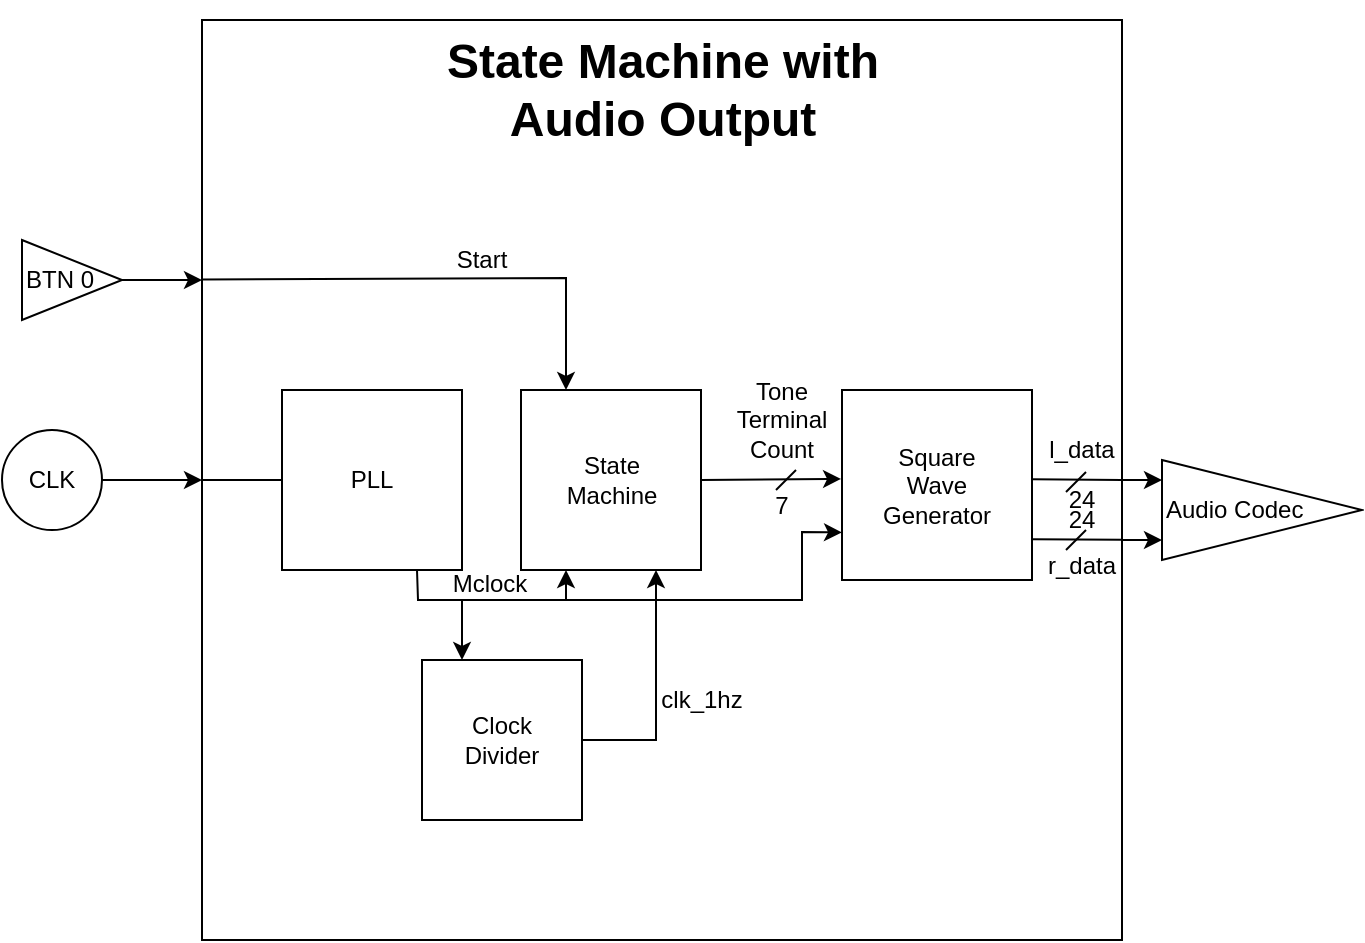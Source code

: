 <mxfile version="12.1.9" type="google" pages="1"><diagram id="rsohMf8yzobgX6Sh4gYU" name="Page-1"><mxGraphModel dx="854" dy="436" grid="1" gridSize="10" guides="1" tooltips="1" connect="1" arrows="1" fold="1" page="1" pageScale="1" pageWidth="850" pageHeight="1100" math="0" shadow="0"><root><mxCell id="0"/><mxCell id="1" parent="0"/><mxCell id="KPMDGLigzirx469awx9T-1" value="" style="whiteSpace=wrap;html=1;aspect=fixed;" parent="1" vertex="1"><mxGeometry x="220" y="80" width="460" height="460" as="geometry"/></mxCell><mxCell id="KPMDGLigzirx469awx9T-2" value="" style="endArrow=classic;html=1;" parent="1" edge="1"><mxGeometry width="50" height="50" relative="1" as="geometry"><mxPoint x="170" y="210" as="sourcePoint"/><mxPoint x="220" y="210" as="targetPoint"/></mxGeometry></mxCell><mxCell id="KPMDGLigzirx469awx9T-3" value="BTN 0" style="triangle;whiteSpace=wrap;html=1;align=left;" parent="1" vertex="1"><mxGeometry x="130" y="190" width="50" height="40" as="geometry"/></mxCell><mxCell id="KPMDGLigzirx469awx9T-4" value="State&lt;br&gt;Machine" style="whiteSpace=wrap;html=1;aspect=fixed;" parent="1" vertex="1"><mxGeometry x="379.5" y="265" width="90" height="90" as="geometry"/></mxCell><mxCell id="KPMDGLigzirx469awx9T-5" value="PLL" style="whiteSpace=wrap;html=1;aspect=fixed;" parent="1" vertex="1"><mxGeometry x="260" y="265" width="90" height="90" as="geometry"/></mxCell><mxCell id="KPMDGLigzirx469awx9T-7" value="Tone Terminal Count" style="text;html=1;strokeColor=none;fillColor=none;align=center;verticalAlign=middle;whiteSpace=wrap;rounded=0;" parent="1" vertex="1"><mxGeometry x="490" y="270" width="40" height="20" as="geometry"/></mxCell><mxCell id="KPMDGLigzirx469awx9T-8" value="" style="endArrow=none;html=1;" parent="1" edge="1"><mxGeometry width="50" height="50" relative="1" as="geometry"><mxPoint x="507" y="315" as="sourcePoint"/><mxPoint x="517" y="305" as="targetPoint"/></mxGeometry></mxCell><mxCell id="KPMDGLigzirx469awx9T-10" value="" style="endArrow=none;html=1;entryX=1;entryY=0.5;entryDx=0;entryDy=0;exitX=0.999;exitY=0.47;exitDx=0;exitDy=0;exitPerimeter=0;" parent="1" source="KPMDGLigzirx469awx9T-22" target="KPMDGLigzirx469awx9T-1" edge="1"><mxGeometry width="50" height="50" relative="1" as="geometry"><mxPoint x="590" y="290" as="sourcePoint"/><mxPoint x="640" y="240" as="targetPoint"/></mxGeometry></mxCell><mxCell id="KPMDGLigzirx469awx9T-11" value="7" style="text;html=1;strokeColor=none;fillColor=none;align=center;verticalAlign=middle;whiteSpace=wrap;rounded=0;" parent="1" vertex="1"><mxGeometry x="490" y="313" width="40" height="20" as="geometry"/></mxCell><mxCell id="KPMDGLigzirx469awx9T-12" value="" style="endArrow=classic;html=1;" parent="1" edge="1"><mxGeometry width="50" height="50" relative="1" as="geometry"><mxPoint x="680" y="310" as="sourcePoint"/><mxPoint x="700" y="310" as="targetPoint"/></mxGeometry></mxCell><mxCell id="KPMDGLigzirx469awx9T-14" value="&lt;font style=&quot;font-size: 12px&quot;&gt;Audio Codec&lt;/font&gt;" style="triangle;whiteSpace=wrap;html=1;align=left;" parent="1" vertex="1"><mxGeometry x="700" y="300" width="100" height="50" as="geometry"/></mxCell><mxCell id="KPMDGLigzirx469awx9T-18" value="" style="endArrow=classic;html=1;" parent="1" edge="1"><mxGeometry width="50" height="50" relative="1" as="geometry"><mxPoint x="170" y="310" as="sourcePoint"/><mxPoint x="220" y="310" as="targetPoint"/></mxGeometry></mxCell><mxCell id="KPMDGLigzirx469awx9T-19" value="" style="endArrow=none;html=1;" parent="1" target="KPMDGLigzirx469awx9T-5" edge="1"><mxGeometry width="50" height="50" relative="1" as="geometry"><mxPoint x="220" y="310" as="sourcePoint"/><mxPoint x="270" y="260" as="targetPoint"/></mxGeometry></mxCell><mxCell id="KPMDGLigzirx469awx9T-22" value="Square&lt;br&gt;Wave&lt;br&gt;Generator" style="whiteSpace=wrap;html=1;aspect=fixed;" parent="1" vertex="1"><mxGeometry x="540" y="265" width="95" height="95" as="geometry"/></mxCell><mxCell id="KPMDGLigzirx469awx9T-23" value="Clock&lt;br&gt;Divider" style="whiteSpace=wrap;html=1;aspect=fixed;" parent="1" vertex="1"><mxGeometry x="330" y="400" width="80" height="80" as="geometry"/></mxCell><mxCell id="KPMDGLigzirx469awx9T-24" value="Mclock" style="text;html=1;strokeColor=none;fillColor=none;align=center;verticalAlign=middle;whiteSpace=wrap;rounded=0;" parent="1" vertex="1"><mxGeometry x="344" y="352" width="40" height="20" as="geometry"/></mxCell><mxCell id="KPMDGLigzirx469awx9T-27" value="clk_1hz" style="text;html=1;strokeColor=none;fillColor=none;align=center;verticalAlign=middle;whiteSpace=wrap;rounded=0;" parent="1" vertex="1"><mxGeometry x="450" y="410" width="40" height="20" as="geometry"/></mxCell><mxCell id="KPMDGLigzirx469awx9T-29" value="" style="endArrow=classic;html=1;" parent="1" edge="1"><mxGeometry width="50" height="50" relative="1" as="geometry"><mxPoint x="680.0" y="340" as="sourcePoint"/><mxPoint x="700.0" y="340" as="targetPoint"/></mxGeometry></mxCell><mxCell id="KPMDGLigzirx469awx9T-31" value="" style="endArrow=none;html=1;entryX=1;entryY=0.565;entryDx=0;entryDy=0;entryPerimeter=0;exitX=1;exitY=0.786;exitDx=0;exitDy=0;exitPerimeter=0;" parent="1" source="KPMDGLigzirx469awx9T-22" edge="1"><mxGeometry width="50" height="50" relative="1" as="geometry"><mxPoint x="635" y="340" as="sourcePoint"/><mxPoint x="680" y="339.9" as="targetPoint"/></mxGeometry></mxCell><mxCell id="KPMDGLigzirx469awx9T-32" value="l_data" style="text;html=1;strokeColor=none;fillColor=none;align=center;verticalAlign=middle;whiteSpace=wrap;rounded=0;" parent="1" vertex="1"><mxGeometry x="640" y="285" width="40" height="20" as="geometry"/></mxCell><mxCell id="KPMDGLigzirx469awx9T-33" value="r_data" style="text;html=1;strokeColor=none;fillColor=none;align=center;verticalAlign=middle;whiteSpace=wrap;rounded=0;" parent="1" vertex="1"><mxGeometry x="640" y="343" width="40" height="20" as="geometry"/></mxCell><mxCell id="KPMDGLigzirx469awx9T-36" value="" style="endArrow=none;html=1;" parent="1" edge="1"><mxGeometry width="50" height="50" relative="1" as="geometry"><mxPoint x="652" y="345" as="sourcePoint"/><mxPoint x="662" y="335" as="targetPoint"/></mxGeometry></mxCell><mxCell id="KPMDGLigzirx469awx9T-37" value="" style="endArrow=none;html=1;" parent="1" edge="1"><mxGeometry width="50" height="50" relative="1" as="geometry"><mxPoint x="652" y="316" as="sourcePoint"/><mxPoint x="662" y="306" as="targetPoint"/></mxGeometry></mxCell><mxCell id="KPMDGLigzirx469awx9T-38" value="24" style="text;html=1;strokeColor=none;fillColor=none;align=center;verticalAlign=middle;whiteSpace=wrap;rounded=0;" parent="1" vertex="1"><mxGeometry x="639.5" y="310" width="40" height="20" as="geometry"/></mxCell><mxCell id="KPMDGLigzirx469awx9T-41" value="24" style="text;html=1;strokeColor=none;fillColor=none;align=center;verticalAlign=middle;whiteSpace=wrap;rounded=0;direction=south;" parent="1" vertex="1"><mxGeometry x="650" y="310" width="20" height="40" as="geometry"/></mxCell><mxCell id="KPMDGLigzirx469awx9T-42" value="&lt;h1&gt;State Machine with Audio Output&lt;/h1&gt;" style="text;html=1;strokeColor=none;fillColor=none;align=center;verticalAlign=middle;whiteSpace=wrap;rounded=0;" parent="1" vertex="1"><mxGeometry x="339.5" y="90" width="221" height="50" as="geometry"/></mxCell><mxCell id="KPMDGLigzirx469awx9T-43" value="" style="endArrow=classic;html=1;entryX=0.75;entryY=1;entryDx=0;entryDy=0;rounded=0;" parent="1" target="KPMDGLigzirx469awx9T-4" edge="1"><mxGeometry width="50" height="50" relative="1" as="geometry"><mxPoint x="410" y="440" as="sourcePoint"/><mxPoint x="460" y="390" as="targetPoint"/><Array as="points"><mxPoint x="447" y="440"/></Array></mxGeometry></mxCell><mxCell id="KPMDGLigzirx469awx9T-44" value="" style="endArrow=classic;html=1;exitX=0.75;exitY=1;exitDx=0;exitDy=0;entryX=0.25;entryY=1;entryDx=0;entryDy=0;rounded=0;" parent="1" source="KPMDGLigzirx469awx9T-5" target="KPMDGLigzirx469awx9T-4" edge="1"><mxGeometry width="50" height="50" relative="1" as="geometry"><mxPoint x="330" y="360" as="sourcePoint"/><mxPoint x="379.5" y="300" as="targetPoint"/><Array as="points"><mxPoint x="328" y="370"/><mxPoint x="402" y="370"/></Array></mxGeometry></mxCell><mxCell id="KPMDGLigzirx469awx9T-45" value="" style="endArrow=classic;html=1;entryX=0.25;entryY=0;entryDx=0;entryDy=0;" parent="1" target="KPMDGLigzirx469awx9T-23" edge="1"><mxGeometry width="50" height="50" relative="1" as="geometry"><mxPoint x="350" y="370" as="sourcePoint"/><mxPoint x="330" y="380" as="targetPoint"/></mxGeometry></mxCell><mxCell id="KPMDGLigzirx469awx9T-46" value="" style="endArrow=classic;html=1;entryX=-0.005;entryY=0.468;entryDx=0;entryDy=0;exitX=1;exitY=0.5;exitDx=0;exitDy=0;entryPerimeter=0;" parent="1" source="KPMDGLigzirx469awx9T-4" target="KPMDGLigzirx469awx9T-22" edge="1"><mxGeometry width="50" height="50" relative="1" as="geometry"><mxPoint x="170" y="610" as="sourcePoint"/><mxPoint x="220" y="560" as="targetPoint"/></mxGeometry></mxCell><mxCell id="KPMDGLigzirx469awx9T-47" value="" style="endArrow=classic;html=1;entryX=0.25;entryY=0;entryDx=0;entryDy=0;rounded=0;exitX=0;exitY=0.282;exitDx=0;exitDy=0;exitPerimeter=0;" parent="1" source="KPMDGLigzirx469awx9T-1" target="KPMDGLigzirx469awx9T-4" edge="1"><mxGeometry width="50" height="50" relative="1" as="geometry"><mxPoint x="219" y="209" as="sourcePoint"/><mxPoint x="190" y="560" as="targetPoint"/><Array as="points"><mxPoint x="402" y="209"/></Array></mxGeometry></mxCell><mxCell id="KPMDGLigzirx469awx9T-48" value="" style="endArrow=classic;html=1;entryX=0;entryY=0.75;entryDx=0;entryDy=0;rounded=0;" parent="1" target="KPMDGLigzirx469awx9T-22" edge="1"><mxGeometry width="50" height="50" relative="1" as="geometry"><mxPoint x="400" y="370" as="sourcePoint"/><mxPoint x="220" y="560" as="targetPoint"/><Array as="points"><mxPoint x="520" y="370"/><mxPoint x="520" y="336"/></Array></mxGeometry></mxCell><mxCell id="LpuVMpI51rUaII0TiD8--1" value="CLK" style="ellipse;whiteSpace=wrap;html=1;aspect=fixed;" vertex="1" parent="1"><mxGeometry x="120" y="285" width="50" height="50" as="geometry"/></mxCell><mxCell id="LpuVMpI51rUaII0TiD8--2" value="Start" style="text;html=1;strokeColor=none;fillColor=none;align=center;verticalAlign=middle;whiteSpace=wrap;rounded=0;" vertex="1" parent="1"><mxGeometry x="339.5" y="190" width="40" height="20" as="geometry"/></mxCell></root></mxGraphModel></diagram></mxfile>